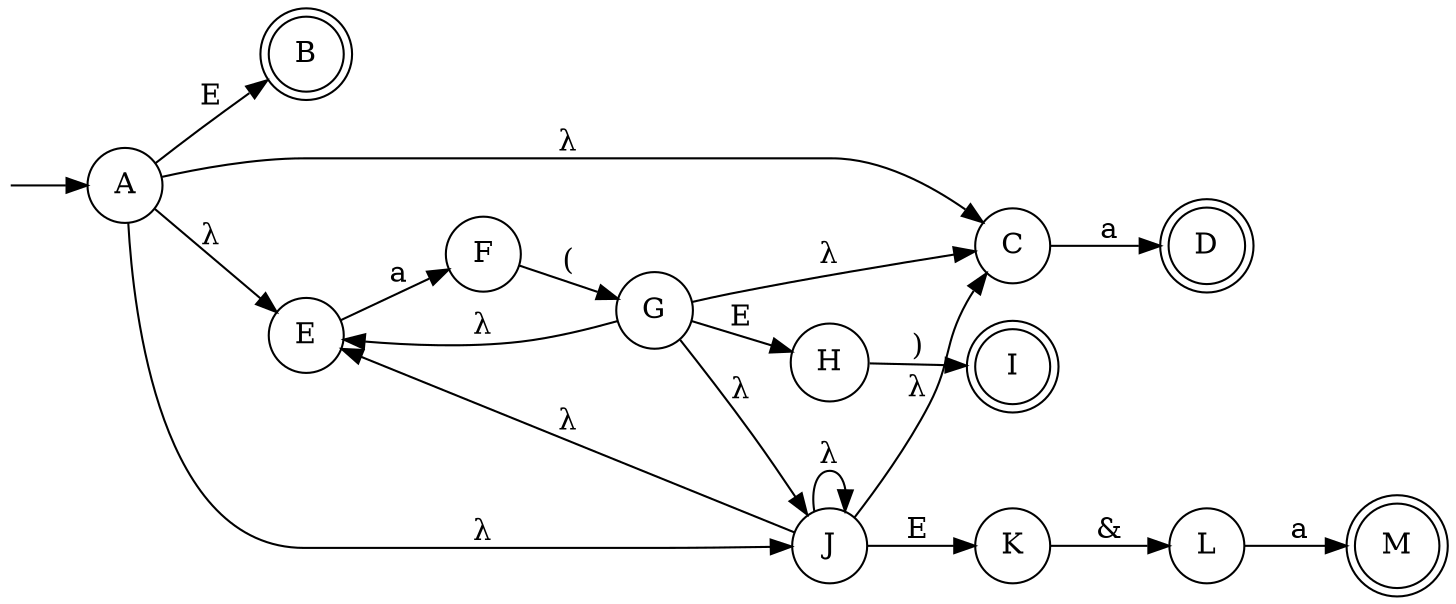 digraph {
  rankdir = LR;
  margin = 0;
  node [shape=circle];

  start [label="", shape=none, width=0, height=0];
  A  [label="A"];
  B  [label="B", shape=doublecircle];
  C  [label="C"];
  D  [label="D", shape=doublecircle];
  E  [label="E"];
  F  [label="F"];
  G  [label="G"];
  H  [label="H"];
  I  [label="I", shape=doublecircle];
  J  [label="J"];
  K  [label="K"];
  L  [label="L"];
  M  [label="M", shape=doublecircle];

  start-> A;
  A -> B [label="E"];

  C -> D [label="a"];

  E -> F [label="a"];
  F -> G [label="("];
  G -> H [label="E"];
  H -> I [label=")"];

  J -> K [label="E"];
  K -> L [label="&"];
  L -> M [label="a"];

  A -> C [label="&#955;"];
  A -> E [label="&#955;"];
  A -> J [label="&#955;"];

  G -> C [label="&#955;"];
  G -> E [label="&#955;"];
  G -> J [label="&#955;"];

  J -> C [label="&#955;"];
  J -> E [label="&#955;"];
  J -> J [label="&#955;"];
}
